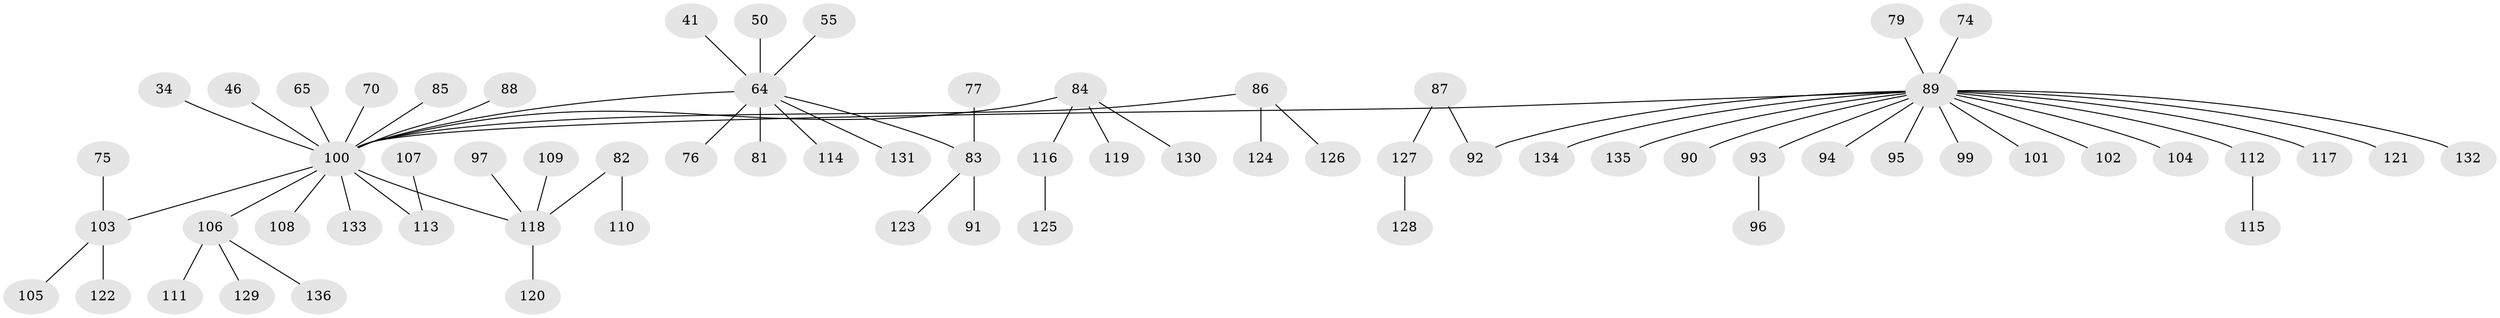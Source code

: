 // original degree distribution, {9: 0.007352941176470588, 6: 0.022058823529411766, 5: 0.029411764705882353, 4: 0.08088235294117647, 3: 0.1323529411764706, 2: 0.20588235294117646, 1: 0.5220588235294118}
// Generated by graph-tools (version 1.1) at 2025/42/03/09/25 04:42:58]
// undirected, 68 vertices, 67 edges
graph export_dot {
graph [start="1"]
  node [color=gray90,style=filled];
  34 [super="+18"];
  41;
  46;
  50;
  55;
  64 [super="+35+60+38"];
  65 [super="+42"];
  70;
  74;
  75;
  76;
  77;
  79;
  81;
  82 [super="+68"];
  83 [super="+66"];
  84 [super="+28+61"];
  85 [super="+5+30+37"];
  86 [super="+45+58+59"];
  87 [super="+39"];
  88;
  89 [super="+78+51+27+48+62+57+63+52+72+73"];
  90;
  91;
  92 [super="+33"];
  93;
  94;
  95;
  96;
  97;
  99;
  100 [super="+32+17+7+40"];
  101;
  102;
  103 [super="+23"];
  104;
  105;
  106;
  107;
  108;
  109;
  110;
  111;
  112;
  113 [super="+98"];
  114 [super="+49"];
  115;
  116 [super="+71"];
  117;
  118 [super="+16+11"];
  119;
  120 [super="+67"];
  121;
  122;
  123;
  124;
  125;
  126;
  127;
  128;
  129;
  130;
  131;
  132;
  133 [super="+21"];
  134;
  135;
  136;
  34 -- 100;
  41 -- 64;
  46 -- 100;
  50 -- 64;
  55 -- 64;
  64 -- 131;
  64 -- 81;
  64 -- 100 [weight=2];
  64 -- 76;
  64 -- 114;
  64 -- 83;
  65 -- 100;
  70 -- 100;
  74 -- 89;
  75 -- 103;
  77 -- 83;
  79 -- 89;
  82 -- 118;
  82 -- 110;
  83 -- 91;
  83 -- 123;
  84 -- 119;
  84 -- 130;
  84 -- 100;
  84 -- 116;
  85 -- 100;
  86 -- 100;
  86 -- 124;
  86 -- 126;
  87 -- 127;
  87 -- 92;
  88 -- 100;
  89 -- 99;
  89 -- 132;
  89 -- 134;
  89 -- 102;
  89 -- 117;
  89 -- 90;
  89 -- 121;
  89 -- 100;
  89 -- 112;
  89 -- 92;
  89 -- 94;
  89 -- 93;
  89 -- 101;
  89 -- 104;
  89 -- 135;
  89 -- 95;
  93 -- 96;
  97 -- 118;
  100 -- 118;
  100 -- 103;
  100 -- 106;
  100 -- 108;
  100 -- 133;
  100 -- 113;
  103 -- 105;
  103 -- 122;
  106 -- 111;
  106 -- 129;
  106 -- 136;
  107 -- 113;
  109 -- 118;
  112 -- 115;
  116 -- 125;
  118 -- 120;
  127 -- 128;
}
